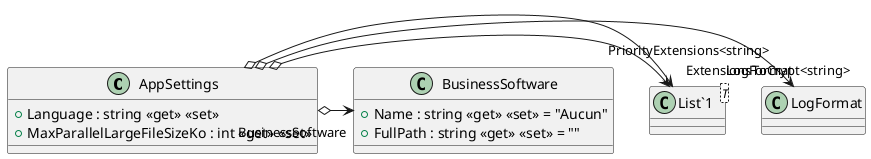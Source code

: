 @startuml
class AppSettings {
    + Language : string <<get>> <<set>>
    + MaxParallelLargeFileSizeKo : int <<get>> <<set>>
}
class BusinessSoftware {
    + Name : string <<get>> <<set>> = "Aucun"
    + FullPath : string <<get>> <<set>> = ""
}
class "List`1"<T> {
}
AppSettings o-> "LogFormat" LogFormat
AppSettings o-> "ExtensionsToCrypt<string>" "List`1"
AppSettings o-> "PriorityExtensions<string>" "List`1"
AppSettings o-> "BusinessSoftware" BusinessSoftware
@enduml
